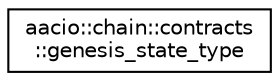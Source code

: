 digraph "Graphical Class Hierarchy"
{
  edge [fontname="Helvetica",fontsize="10",labelfontname="Helvetica",labelfontsize="10"];
  node [fontname="Helvetica",fontsize="10",shape=record];
  rankdir="LR";
  Node0 [label="aacio::chain::contracts\l::genesis_state_type",height=0.2,width=0.4,color="black", fillcolor="white", style="filled",URL="$structaacio_1_1chain_1_1contracts_1_1genesis__state__type.html"];
}
